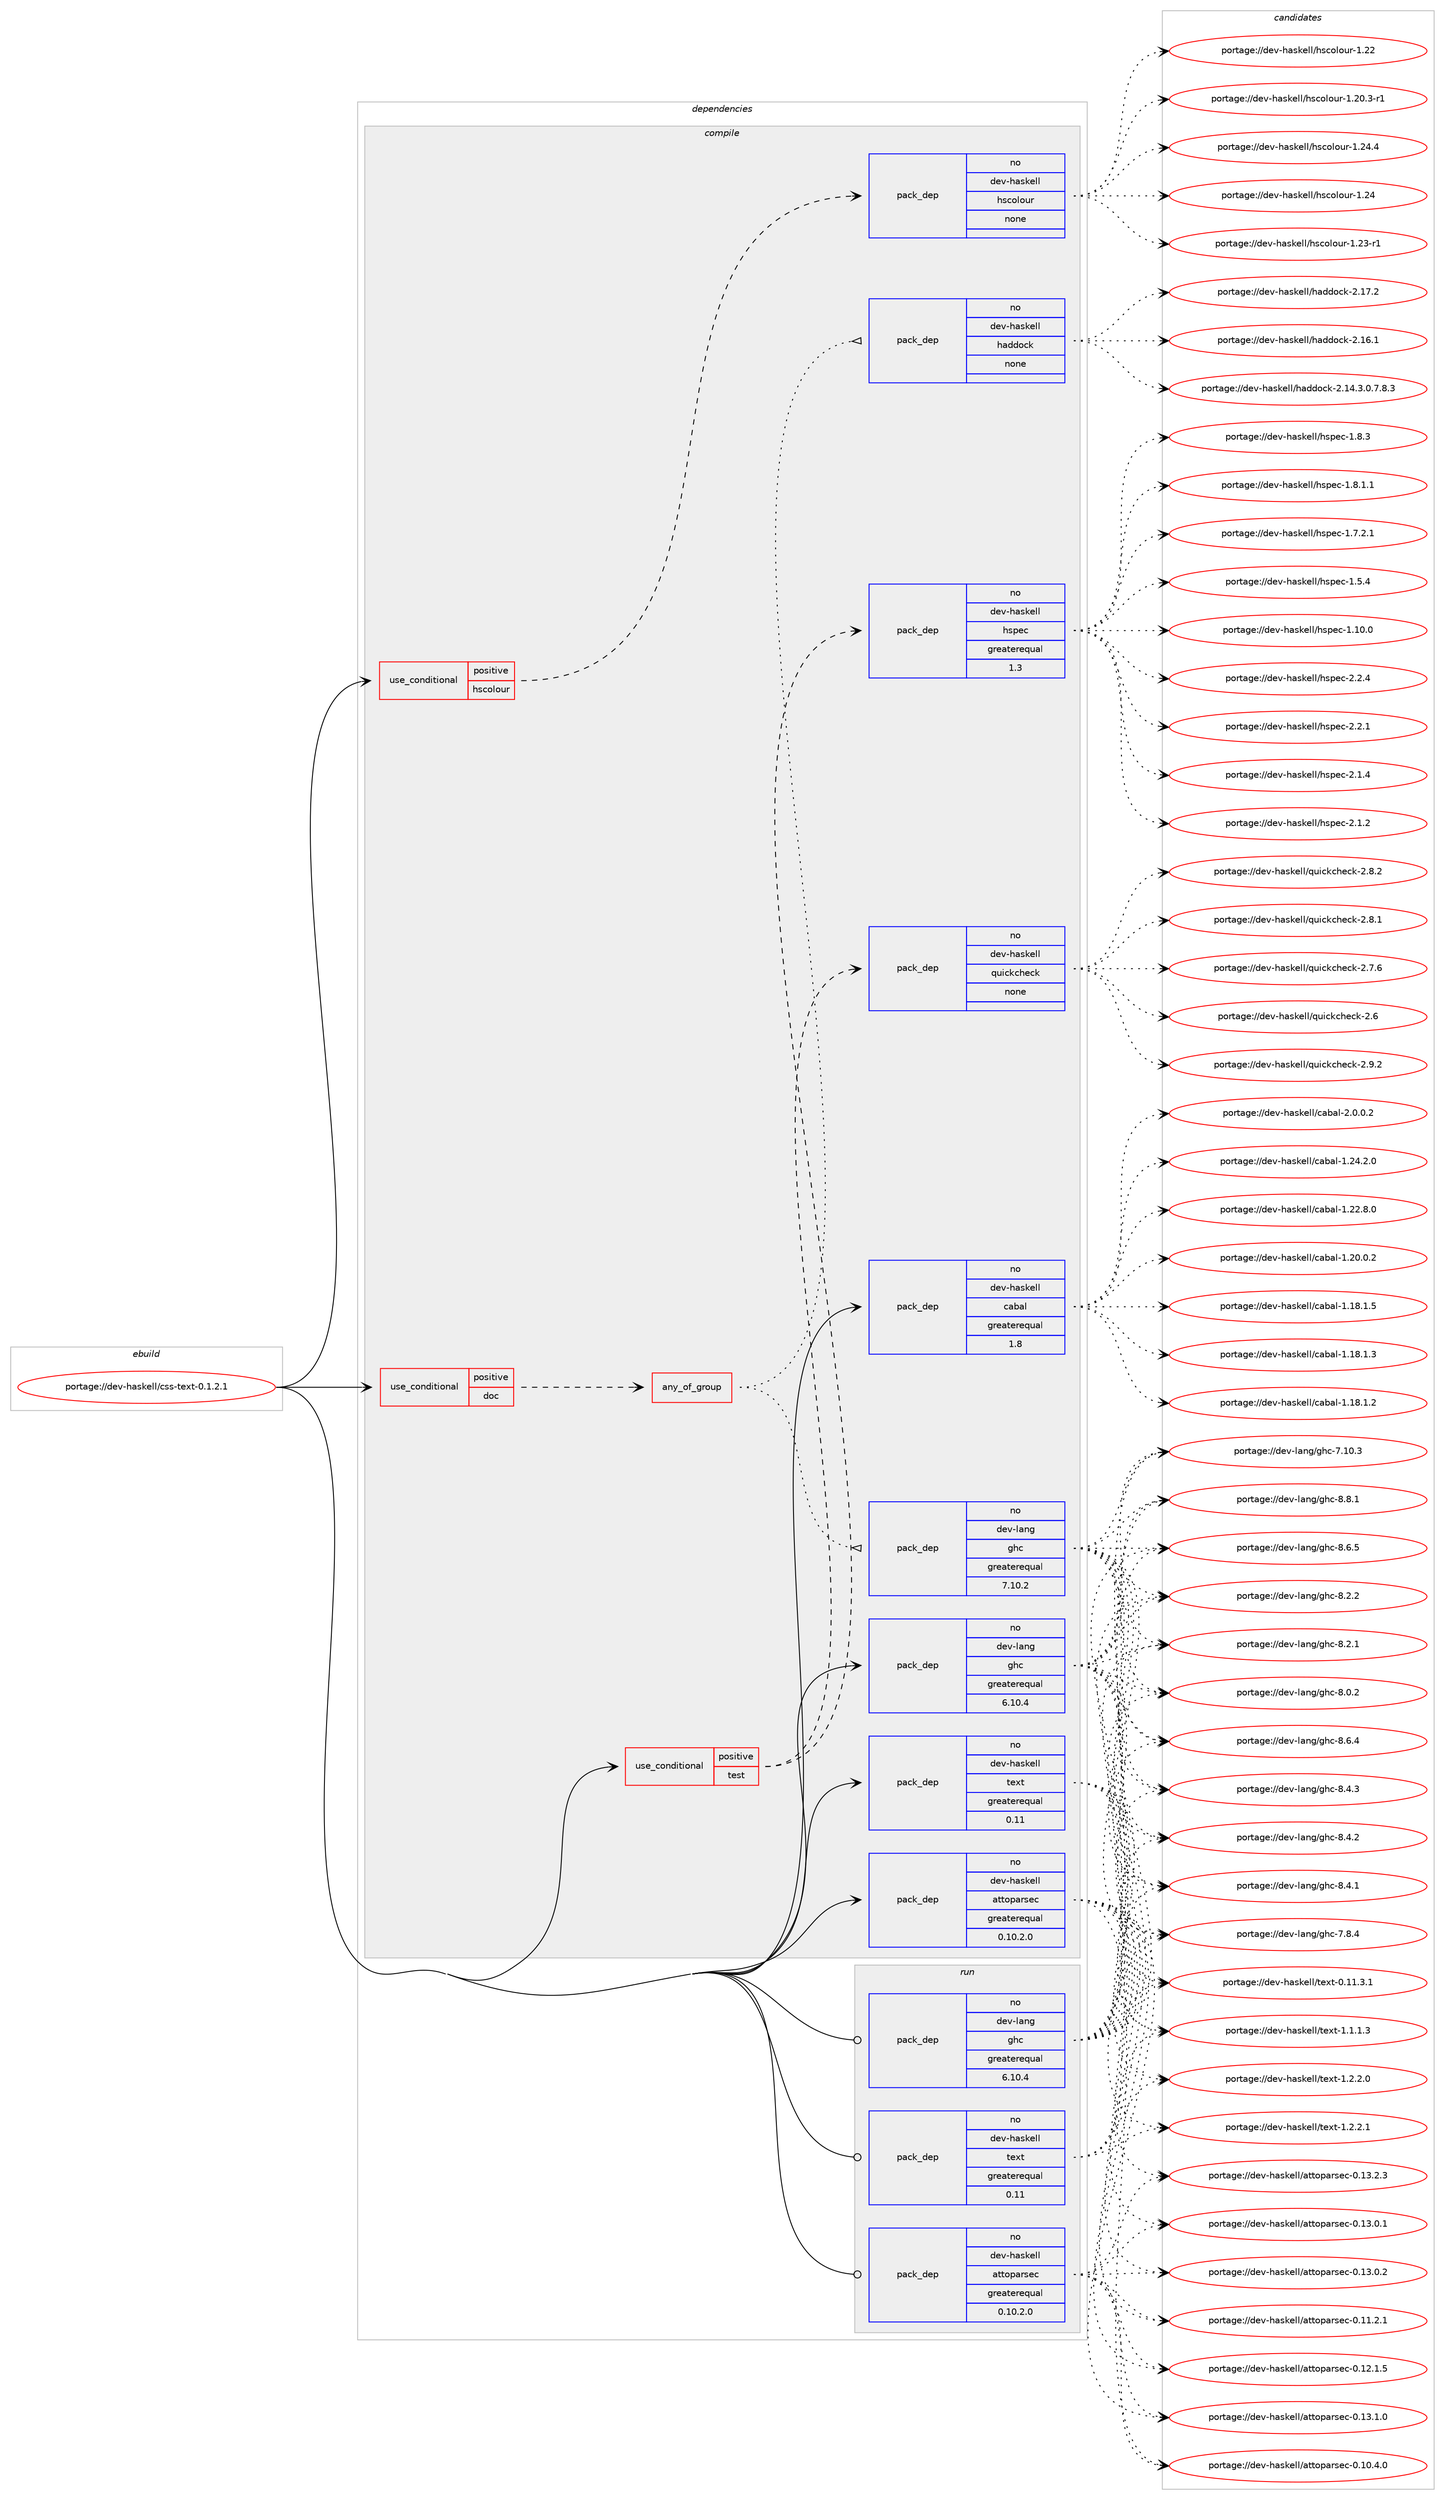 digraph prolog {

# *************
# Graph options
# *************

newrank=true;
concentrate=true;
compound=true;
graph [rankdir=LR,fontname=Helvetica,fontsize=10,ranksep=1.5];#, ranksep=2.5, nodesep=0.2];
edge  [arrowhead=vee];
node  [fontname=Helvetica,fontsize=10];

# **********
# The ebuild
# **********

subgraph cluster_leftcol {
color=gray;
label=<<i>ebuild</i>>;
id [label="portage://dev-haskell/css-text-0.1.2.1", color=red, width=4, href="../dev-haskell/css-text-0.1.2.1.svg"];
}

# ****************
# The dependencies
# ****************

subgraph cluster_midcol {
color=gray;
label=<<i>dependencies</i>>;
subgraph cluster_compile {
fillcolor="#eeeeee";
style=filled;
label=<<i>compile</i>>;
subgraph cond134325 {
dependency565654 [label=<<TABLE BORDER="0" CELLBORDER="1" CELLSPACING="0" CELLPADDING="4"><TR><TD ROWSPAN="3" CELLPADDING="10">use_conditional</TD></TR><TR><TD>positive</TD></TR><TR><TD>doc</TD></TR></TABLE>>, shape=none, color=red];
subgraph any6591 {
dependency565655 [label=<<TABLE BORDER="0" CELLBORDER="1" CELLSPACING="0" CELLPADDING="4"><TR><TD CELLPADDING="10">any_of_group</TD></TR></TABLE>>, shape=none, color=red];subgraph pack424501 {
dependency565656 [label=<<TABLE BORDER="0" CELLBORDER="1" CELLSPACING="0" CELLPADDING="4" WIDTH="220"><TR><TD ROWSPAN="6" CELLPADDING="30">pack_dep</TD></TR><TR><TD WIDTH="110">no</TD></TR><TR><TD>dev-haskell</TD></TR><TR><TD>haddock</TD></TR><TR><TD>none</TD></TR><TR><TD></TD></TR></TABLE>>, shape=none, color=blue];
}
dependency565655:e -> dependency565656:w [weight=20,style="dotted",arrowhead="oinv"];
subgraph pack424502 {
dependency565657 [label=<<TABLE BORDER="0" CELLBORDER="1" CELLSPACING="0" CELLPADDING="4" WIDTH="220"><TR><TD ROWSPAN="6" CELLPADDING="30">pack_dep</TD></TR><TR><TD WIDTH="110">no</TD></TR><TR><TD>dev-lang</TD></TR><TR><TD>ghc</TD></TR><TR><TD>greaterequal</TD></TR><TR><TD>7.10.2</TD></TR></TABLE>>, shape=none, color=blue];
}
dependency565655:e -> dependency565657:w [weight=20,style="dotted",arrowhead="oinv"];
}
dependency565654:e -> dependency565655:w [weight=20,style="dashed",arrowhead="vee"];
}
id:e -> dependency565654:w [weight=20,style="solid",arrowhead="vee"];
subgraph cond134326 {
dependency565658 [label=<<TABLE BORDER="0" CELLBORDER="1" CELLSPACING="0" CELLPADDING="4"><TR><TD ROWSPAN="3" CELLPADDING="10">use_conditional</TD></TR><TR><TD>positive</TD></TR><TR><TD>hscolour</TD></TR></TABLE>>, shape=none, color=red];
subgraph pack424503 {
dependency565659 [label=<<TABLE BORDER="0" CELLBORDER="1" CELLSPACING="0" CELLPADDING="4" WIDTH="220"><TR><TD ROWSPAN="6" CELLPADDING="30">pack_dep</TD></TR><TR><TD WIDTH="110">no</TD></TR><TR><TD>dev-haskell</TD></TR><TR><TD>hscolour</TD></TR><TR><TD>none</TD></TR><TR><TD></TD></TR></TABLE>>, shape=none, color=blue];
}
dependency565658:e -> dependency565659:w [weight=20,style="dashed",arrowhead="vee"];
}
id:e -> dependency565658:w [weight=20,style="solid",arrowhead="vee"];
subgraph cond134327 {
dependency565660 [label=<<TABLE BORDER="0" CELLBORDER="1" CELLSPACING="0" CELLPADDING="4"><TR><TD ROWSPAN="3" CELLPADDING="10">use_conditional</TD></TR><TR><TD>positive</TD></TR><TR><TD>test</TD></TR></TABLE>>, shape=none, color=red];
subgraph pack424504 {
dependency565661 [label=<<TABLE BORDER="0" CELLBORDER="1" CELLSPACING="0" CELLPADDING="4" WIDTH="220"><TR><TD ROWSPAN="6" CELLPADDING="30">pack_dep</TD></TR><TR><TD WIDTH="110">no</TD></TR><TR><TD>dev-haskell</TD></TR><TR><TD>hspec</TD></TR><TR><TD>greaterequal</TD></TR><TR><TD>1.3</TD></TR></TABLE>>, shape=none, color=blue];
}
dependency565660:e -> dependency565661:w [weight=20,style="dashed",arrowhead="vee"];
subgraph pack424505 {
dependency565662 [label=<<TABLE BORDER="0" CELLBORDER="1" CELLSPACING="0" CELLPADDING="4" WIDTH="220"><TR><TD ROWSPAN="6" CELLPADDING="30">pack_dep</TD></TR><TR><TD WIDTH="110">no</TD></TR><TR><TD>dev-haskell</TD></TR><TR><TD>quickcheck</TD></TR><TR><TD>none</TD></TR><TR><TD></TD></TR></TABLE>>, shape=none, color=blue];
}
dependency565660:e -> dependency565662:w [weight=20,style="dashed",arrowhead="vee"];
}
id:e -> dependency565660:w [weight=20,style="solid",arrowhead="vee"];
subgraph pack424506 {
dependency565663 [label=<<TABLE BORDER="0" CELLBORDER="1" CELLSPACING="0" CELLPADDING="4" WIDTH="220"><TR><TD ROWSPAN="6" CELLPADDING="30">pack_dep</TD></TR><TR><TD WIDTH="110">no</TD></TR><TR><TD>dev-haskell</TD></TR><TR><TD>attoparsec</TD></TR><TR><TD>greaterequal</TD></TR><TR><TD>0.10.2.0</TD></TR></TABLE>>, shape=none, color=blue];
}
id:e -> dependency565663:w [weight=20,style="solid",arrowhead="vee"];
subgraph pack424507 {
dependency565664 [label=<<TABLE BORDER="0" CELLBORDER="1" CELLSPACING="0" CELLPADDING="4" WIDTH="220"><TR><TD ROWSPAN="6" CELLPADDING="30">pack_dep</TD></TR><TR><TD WIDTH="110">no</TD></TR><TR><TD>dev-haskell</TD></TR><TR><TD>cabal</TD></TR><TR><TD>greaterequal</TD></TR><TR><TD>1.8</TD></TR></TABLE>>, shape=none, color=blue];
}
id:e -> dependency565664:w [weight=20,style="solid",arrowhead="vee"];
subgraph pack424508 {
dependency565665 [label=<<TABLE BORDER="0" CELLBORDER="1" CELLSPACING="0" CELLPADDING="4" WIDTH="220"><TR><TD ROWSPAN="6" CELLPADDING="30">pack_dep</TD></TR><TR><TD WIDTH="110">no</TD></TR><TR><TD>dev-haskell</TD></TR><TR><TD>text</TD></TR><TR><TD>greaterequal</TD></TR><TR><TD>0.11</TD></TR></TABLE>>, shape=none, color=blue];
}
id:e -> dependency565665:w [weight=20,style="solid",arrowhead="vee"];
subgraph pack424509 {
dependency565666 [label=<<TABLE BORDER="0" CELLBORDER="1" CELLSPACING="0" CELLPADDING="4" WIDTH="220"><TR><TD ROWSPAN="6" CELLPADDING="30">pack_dep</TD></TR><TR><TD WIDTH="110">no</TD></TR><TR><TD>dev-lang</TD></TR><TR><TD>ghc</TD></TR><TR><TD>greaterequal</TD></TR><TR><TD>6.10.4</TD></TR></TABLE>>, shape=none, color=blue];
}
id:e -> dependency565666:w [weight=20,style="solid",arrowhead="vee"];
}
subgraph cluster_compileandrun {
fillcolor="#eeeeee";
style=filled;
label=<<i>compile and run</i>>;
}
subgraph cluster_run {
fillcolor="#eeeeee";
style=filled;
label=<<i>run</i>>;
subgraph pack424510 {
dependency565667 [label=<<TABLE BORDER="0" CELLBORDER="1" CELLSPACING="0" CELLPADDING="4" WIDTH="220"><TR><TD ROWSPAN="6" CELLPADDING="30">pack_dep</TD></TR><TR><TD WIDTH="110">no</TD></TR><TR><TD>dev-haskell</TD></TR><TR><TD>attoparsec</TD></TR><TR><TD>greaterequal</TD></TR><TR><TD>0.10.2.0</TD></TR></TABLE>>, shape=none, color=blue];
}
id:e -> dependency565667:w [weight=20,style="solid",arrowhead="odot"];
subgraph pack424511 {
dependency565668 [label=<<TABLE BORDER="0" CELLBORDER="1" CELLSPACING="0" CELLPADDING="4" WIDTH="220"><TR><TD ROWSPAN="6" CELLPADDING="30">pack_dep</TD></TR><TR><TD WIDTH="110">no</TD></TR><TR><TD>dev-haskell</TD></TR><TR><TD>text</TD></TR><TR><TD>greaterequal</TD></TR><TR><TD>0.11</TD></TR></TABLE>>, shape=none, color=blue];
}
id:e -> dependency565668:w [weight=20,style="solid",arrowhead="odot"];
subgraph pack424512 {
dependency565669 [label=<<TABLE BORDER="0" CELLBORDER="1" CELLSPACING="0" CELLPADDING="4" WIDTH="220"><TR><TD ROWSPAN="6" CELLPADDING="30">pack_dep</TD></TR><TR><TD WIDTH="110">no</TD></TR><TR><TD>dev-lang</TD></TR><TR><TD>ghc</TD></TR><TR><TD>greaterequal</TD></TR><TR><TD>6.10.4</TD></TR></TABLE>>, shape=none, color=blue];
}
id:e -> dependency565669:w [weight=20,style="solid",arrowhead="odot"];
}
}

# **************
# The candidates
# **************

subgraph cluster_choices {
rank=same;
color=gray;
label=<<i>candidates</i>>;

subgraph choice424501 {
color=black;
nodesep=1;
choice100101118451049711510710110810847104971001001119910745504649554650 [label="portage://dev-haskell/haddock-2.17.2", color=red, width=4,href="../dev-haskell/haddock-2.17.2.svg"];
choice100101118451049711510710110810847104971001001119910745504649544649 [label="portage://dev-haskell/haddock-2.16.1", color=red, width=4,href="../dev-haskell/haddock-2.16.1.svg"];
choice1001011184510497115107101108108471049710010011199107455046495246514648465546564651 [label="portage://dev-haskell/haddock-2.14.3.0.7.8.3", color=red, width=4,href="../dev-haskell/haddock-2.14.3.0.7.8.3.svg"];
dependency565656:e -> choice100101118451049711510710110810847104971001001119910745504649554650:w [style=dotted,weight="100"];
dependency565656:e -> choice100101118451049711510710110810847104971001001119910745504649544649:w [style=dotted,weight="100"];
dependency565656:e -> choice1001011184510497115107101108108471049710010011199107455046495246514648465546564651:w [style=dotted,weight="100"];
}
subgraph choice424502 {
color=black;
nodesep=1;
choice10010111845108971101034710310499455646564649 [label="portage://dev-lang/ghc-8.8.1", color=red, width=4,href="../dev-lang/ghc-8.8.1.svg"];
choice10010111845108971101034710310499455646544653 [label="portage://dev-lang/ghc-8.6.5", color=red, width=4,href="../dev-lang/ghc-8.6.5.svg"];
choice10010111845108971101034710310499455646544652 [label="portage://dev-lang/ghc-8.6.4", color=red, width=4,href="../dev-lang/ghc-8.6.4.svg"];
choice10010111845108971101034710310499455646524651 [label="portage://dev-lang/ghc-8.4.3", color=red, width=4,href="../dev-lang/ghc-8.4.3.svg"];
choice10010111845108971101034710310499455646524650 [label="portage://dev-lang/ghc-8.4.2", color=red, width=4,href="../dev-lang/ghc-8.4.2.svg"];
choice10010111845108971101034710310499455646524649 [label="portage://dev-lang/ghc-8.4.1", color=red, width=4,href="../dev-lang/ghc-8.4.1.svg"];
choice10010111845108971101034710310499455646504650 [label="portage://dev-lang/ghc-8.2.2", color=red, width=4,href="../dev-lang/ghc-8.2.2.svg"];
choice10010111845108971101034710310499455646504649 [label="portage://dev-lang/ghc-8.2.1", color=red, width=4,href="../dev-lang/ghc-8.2.1.svg"];
choice10010111845108971101034710310499455646484650 [label="portage://dev-lang/ghc-8.0.2", color=red, width=4,href="../dev-lang/ghc-8.0.2.svg"];
choice10010111845108971101034710310499455546564652 [label="portage://dev-lang/ghc-7.8.4", color=red, width=4,href="../dev-lang/ghc-7.8.4.svg"];
choice1001011184510897110103471031049945554649484651 [label="portage://dev-lang/ghc-7.10.3", color=red, width=4,href="../dev-lang/ghc-7.10.3.svg"];
dependency565657:e -> choice10010111845108971101034710310499455646564649:w [style=dotted,weight="100"];
dependency565657:e -> choice10010111845108971101034710310499455646544653:w [style=dotted,weight="100"];
dependency565657:e -> choice10010111845108971101034710310499455646544652:w [style=dotted,weight="100"];
dependency565657:e -> choice10010111845108971101034710310499455646524651:w [style=dotted,weight="100"];
dependency565657:e -> choice10010111845108971101034710310499455646524650:w [style=dotted,weight="100"];
dependency565657:e -> choice10010111845108971101034710310499455646524649:w [style=dotted,weight="100"];
dependency565657:e -> choice10010111845108971101034710310499455646504650:w [style=dotted,weight="100"];
dependency565657:e -> choice10010111845108971101034710310499455646504649:w [style=dotted,weight="100"];
dependency565657:e -> choice10010111845108971101034710310499455646484650:w [style=dotted,weight="100"];
dependency565657:e -> choice10010111845108971101034710310499455546564652:w [style=dotted,weight="100"];
dependency565657:e -> choice1001011184510897110103471031049945554649484651:w [style=dotted,weight="100"];
}
subgraph choice424503 {
color=black;
nodesep=1;
choice1001011184510497115107101108108471041159911110811111711445494650524652 [label="portage://dev-haskell/hscolour-1.24.4", color=red, width=4,href="../dev-haskell/hscolour-1.24.4.svg"];
choice100101118451049711510710110810847104115991111081111171144549465052 [label="portage://dev-haskell/hscolour-1.24", color=red, width=4,href="../dev-haskell/hscolour-1.24.svg"];
choice1001011184510497115107101108108471041159911110811111711445494650514511449 [label="portage://dev-haskell/hscolour-1.23-r1", color=red, width=4,href="../dev-haskell/hscolour-1.23-r1.svg"];
choice100101118451049711510710110810847104115991111081111171144549465050 [label="portage://dev-haskell/hscolour-1.22", color=red, width=4,href="../dev-haskell/hscolour-1.22.svg"];
choice10010111845104971151071011081084710411599111108111117114454946504846514511449 [label="portage://dev-haskell/hscolour-1.20.3-r1", color=red, width=4,href="../dev-haskell/hscolour-1.20.3-r1.svg"];
dependency565659:e -> choice1001011184510497115107101108108471041159911110811111711445494650524652:w [style=dotted,weight="100"];
dependency565659:e -> choice100101118451049711510710110810847104115991111081111171144549465052:w [style=dotted,weight="100"];
dependency565659:e -> choice1001011184510497115107101108108471041159911110811111711445494650514511449:w [style=dotted,weight="100"];
dependency565659:e -> choice100101118451049711510710110810847104115991111081111171144549465050:w [style=dotted,weight="100"];
dependency565659:e -> choice10010111845104971151071011081084710411599111108111117114454946504846514511449:w [style=dotted,weight="100"];
}
subgraph choice424504 {
color=black;
nodesep=1;
choice10010111845104971151071011081084710411511210199455046504652 [label="portage://dev-haskell/hspec-2.2.4", color=red, width=4,href="../dev-haskell/hspec-2.2.4.svg"];
choice10010111845104971151071011081084710411511210199455046504649 [label="portage://dev-haskell/hspec-2.2.1", color=red, width=4,href="../dev-haskell/hspec-2.2.1.svg"];
choice10010111845104971151071011081084710411511210199455046494652 [label="portage://dev-haskell/hspec-2.1.4", color=red, width=4,href="../dev-haskell/hspec-2.1.4.svg"];
choice10010111845104971151071011081084710411511210199455046494650 [label="portage://dev-haskell/hspec-2.1.2", color=red, width=4,href="../dev-haskell/hspec-2.1.2.svg"];
choice10010111845104971151071011081084710411511210199454946564651 [label="portage://dev-haskell/hspec-1.8.3", color=red, width=4,href="../dev-haskell/hspec-1.8.3.svg"];
choice100101118451049711510710110810847104115112101994549465646494649 [label="portage://dev-haskell/hspec-1.8.1.1", color=red, width=4,href="../dev-haskell/hspec-1.8.1.1.svg"];
choice100101118451049711510710110810847104115112101994549465546504649 [label="portage://dev-haskell/hspec-1.7.2.1", color=red, width=4,href="../dev-haskell/hspec-1.7.2.1.svg"];
choice10010111845104971151071011081084710411511210199454946534652 [label="portage://dev-haskell/hspec-1.5.4", color=red, width=4,href="../dev-haskell/hspec-1.5.4.svg"];
choice1001011184510497115107101108108471041151121019945494649484648 [label="portage://dev-haskell/hspec-1.10.0", color=red, width=4,href="../dev-haskell/hspec-1.10.0.svg"];
dependency565661:e -> choice10010111845104971151071011081084710411511210199455046504652:w [style=dotted,weight="100"];
dependency565661:e -> choice10010111845104971151071011081084710411511210199455046504649:w [style=dotted,weight="100"];
dependency565661:e -> choice10010111845104971151071011081084710411511210199455046494652:w [style=dotted,weight="100"];
dependency565661:e -> choice10010111845104971151071011081084710411511210199455046494650:w [style=dotted,weight="100"];
dependency565661:e -> choice10010111845104971151071011081084710411511210199454946564651:w [style=dotted,weight="100"];
dependency565661:e -> choice100101118451049711510710110810847104115112101994549465646494649:w [style=dotted,weight="100"];
dependency565661:e -> choice100101118451049711510710110810847104115112101994549465546504649:w [style=dotted,weight="100"];
dependency565661:e -> choice10010111845104971151071011081084710411511210199454946534652:w [style=dotted,weight="100"];
dependency565661:e -> choice1001011184510497115107101108108471041151121019945494649484648:w [style=dotted,weight="100"];
}
subgraph choice424505 {
color=black;
nodesep=1;
choice100101118451049711510710110810847113117105991079910410199107455046574650 [label="portage://dev-haskell/quickcheck-2.9.2", color=red, width=4,href="../dev-haskell/quickcheck-2.9.2.svg"];
choice100101118451049711510710110810847113117105991079910410199107455046564650 [label="portage://dev-haskell/quickcheck-2.8.2", color=red, width=4,href="../dev-haskell/quickcheck-2.8.2.svg"];
choice100101118451049711510710110810847113117105991079910410199107455046564649 [label="portage://dev-haskell/quickcheck-2.8.1", color=red, width=4,href="../dev-haskell/quickcheck-2.8.1.svg"];
choice100101118451049711510710110810847113117105991079910410199107455046554654 [label="portage://dev-haskell/quickcheck-2.7.6", color=red, width=4,href="../dev-haskell/quickcheck-2.7.6.svg"];
choice10010111845104971151071011081084711311710599107991041019910745504654 [label="portage://dev-haskell/quickcheck-2.6", color=red, width=4,href="../dev-haskell/quickcheck-2.6.svg"];
dependency565662:e -> choice100101118451049711510710110810847113117105991079910410199107455046574650:w [style=dotted,weight="100"];
dependency565662:e -> choice100101118451049711510710110810847113117105991079910410199107455046564650:w [style=dotted,weight="100"];
dependency565662:e -> choice100101118451049711510710110810847113117105991079910410199107455046564649:w [style=dotted,weight="100"];
dependency565662:e -> choice100101118451049711510710110810847113117105991079910410199107455046554654:w [style=dotted,weight="100"];
dependency565662:e -> choice10010111845104971151071011081084711311710599107991041019910745504654:w [style=dotted,weight="100"];
}
subgraph choice424506 {
color=black;
nodesep=1;
choice100101118451049711510710110810847971161161111129711411510199454846495146504651 [label="portage://dev-haskell/attoparsec-0.13.2.3", color=red, width=4,href="../dev-haskell/attoparsec-0.13.2.3.svg"];
choice100101118451049711510710110810847971161161111129711411510199454846495146494648 [label="portage://dev-haskell/attoparsec-0.13.1.0", color=red, width=4,href="../dev-haskell/attoparsec-0.13.1.0.svg"];
choice100101118451049711510710110810847971161161111129711411510199454846495146484650 [label="portage://dev-haskell/attoparsec-0.13.0.2", color=red, width=4,href="../dev-haskell/attoparsec-0.13.0.2.svg"];
choice100101118451049711510710110810847971161161111129711411510199454846495146484649 [label="portage://dev-haskell/attoparsec-0.13.0.1", color=red, width=4,href="../dev-haskell/attoparsec-0.13.0.1.svg"];
choice100101118451049711510710110810847971161161111129711411510199454846495046494653 [label="portage://dev-haskell/attoparsec-0.12.1.5", color=red, width=4,href="../dev-haskell/attoparsec-0.12.1.5.svg"];
choice100101118451049711510710110810847971161161111129711411510199454846494946504649 [label="portage://dev-haskell/attoparsec-0.11.2.1", color=red, width=4,href="../dev-haskell/attoparsec-0.11.2.1.svg"];
choice100101118451049711510710110810847971161161111129711411510199454846494846524648 [label="portage://dev-haskell/attoparsec-0.10.4.0", color=red, width=4,href="../dev-haskell/attoparsec-0.10.4.0.svg"];
dependency565663:e -> choice100101118451049711510710110810847971161161111129711411510199454846495146504651:w [style=dotted,weight="100"];
dependency565663:e -> choice100101118451049711510710110810847971161161111129711411510199454846495146494648:w [style=dotted,weight="100"];
dependency565663:e -> choice100101118451049711510710110810847971161161111129711411510199454846495146484650:w [style=dotted,weight="100"];
dependency565663:e -> choice100101118451049711510710110810847971161161111129711411510199454846495146484649:w [style=dotted,weight="100"];
dependency565663:e -> choice100101118451049711510710110810847971161161111129711411510199454846495046494653:w [style=dotted,weight="100"];
dependency565663:e -> choice100101118451049711510710110810847971161161111129711411510199454846494946504649:w [style=dotted,weight="100"];
dependency565663:e -> choice100101118451049711510710110810847971161161111129711411510199454846494846524648:w [style=dotted,weight="100"];
}
subgraph choice424507 {
color=black;
nodesep=1;
choice100101118451049711510710110810847999798971084550464846484650 [label="portage://dev-haskell/cabal-2.0.0.2", color=red, width=4,href="../dev-haskell/cabal-2.0.0.2.svg"];
choice10010111845104971151071011081084799979897108454946505246504648 [label="portage://dev-haskell/cabal-1.24.2.0", color=red, width=4,href="../dev-haskell/cabal-1.24.2.0.svg"];
choice10010111845104971151071011081084799979897108454946505046564648 [label="portage://dev-haskell/cabal-1.22.8.0", color=red, width=4,href="../dev-haskell/cabal-1.22.8.0.svg"];
choice10010111845104971151071011081084799979897108454946504846484650 [label="portage://dev-haskell/cabal-1.20.0.2", color=red, width=4,href="../dev-haskell/cabal-1.20.0.2.svg"];
choice10010111845104971151071011081084799979897108454946495646494653 [label="portage://dev-haskell/cabal-1.18.1.5", color=red, width=4,href="../dev-haskell/cabal-1.18.1.5.svg"];
choice10010111845104971151071011081084799979897108454946495646494651 [label="portage://dev-haskell/cabal-1.18.1.3", color=red, width=4,href="../dev-haskell/cabal-1.18.1.3.svg"];
choice10010111845104971151071011081084799979897108454946495646494650 [label="portage://dev-haskell/cabal-1.18.1.2", color=red, width=4,href="../dev-haskell/cabal-1.18.1.2.svg"];
dependency565664:e -> choice100101118451049711510710110810847999798971084550464846484650:w [style=dotted,weight="100"];
dependency565664:e -> choice10010111845104971151071011081084799979897108454946505246504648:w [style=dotted,weight="100"];
dependency565664:e -> choice10010111845104971151071011081084799979897108454946505046564648:w [style=dotted,weight="100"];
dependency565664:e -> choice10010111845104971151071011081084799979897108454946504846484650:w [style=dotted,weight="100"];
dependency565664:e -> choice10010111845104971151071011081084799979897108454946495646494653:w [style=dotted,weight="100"];
dependency565664:e -> choice10010111845104971151071011081084799979897108454946495646494651:w [style=dotted,weight="100"];
dependency565664:e -> choice10010111845104971151071011081084799979897108454946495646494650:w [style=dotted,weight="100"];
}
subgraph choice424508 {
color=black;
nodesep=1;
choice1001011184510497115107101108108471161011201164549465046504649 [label="portage://dev-haskell/text-1.2.2.1", color=red, width=4,href="../dev-haskell/text-1.2.2.1.svg"];
choice1001011184510497115107101108108471161011201164549465046504648 [label="portage://dev-haskell/text-1.2.2.0", color=red, width=4,href="../dev-haskell/text-1.2.2.0.svg"];
choice1001011184510497115107101108108471161011201164549464946494651 [label="portage://dev-haskell/text-1.1.1.3", color=red, width=4,href="../dev-haskell/text-1.1.1.3.svg"];
choice100101118451049711510710110810847116101120116454846494946514649 [label="portage://dev-haskell/text-0.11.3.1", color=red, width=4,href="../dev-haskell/text-0.11.3.1.svg"];
dependency565665:e -> choice1001011184510497115107101108108471161011201164549465046504649:w [style=dotted,weight="100"];
dependency565665:e -> choice1001011184510497115107101108108471161011201164549465046504648:w [style=dotted,weight="100"];
dependency565665:e -> choice1001011184510497115107101108108471161011201164549464946494651:w [style=dotted,weight="100"];
dependency565665:e -> choice100101118451049711510710110810847116101120116454846494946514649:w [style=dotted,weight="100"];
}
subgraph choice424509 {
color=black;
nodesep=1;
choice10010111845108971101034710310499455646564649 [label="portage://dev-lang/ghc-8.8.1", color=red, width=4,href="../dev-lang/ghc-8.8.1.svg"];
choice10010111845108971101034710310499455646544653 [label="portage://dev-lang/ghc-8.6.5", color=red, width=4,href="../dev-lang/ghc-8.6.5.svg"];
choice10010111845108971101034710310499455646544652 [label="portage://dev-lang/ghc-8.6.4", color=red, width=4,href="../dev-lang/ghc-8.6.4.svg"];
choice10010111845108971101034710310499455646524651 [label="portage://dev-lang/ghc-8.4.3", color=red, width=4,href="../dev-lang/ghc-8.4.3.svg"];
choice10010111845108971101034710310499455646524650 [label="portage://dev-lang/ghc-8.4.2", color=red, width=4,href="../dev-lang/ghc-8.4.2.svg"];
choice10010111845108971101034710310499455646524649 [label="portage://dev-lang/ghc-8.4.1", color=red, width=4,href="../dev-lang/ghc-8.4.1.svg"];
choice10010111845108971101034710310499455646504650 [label="portage://dev-lang/ghc-8.2.2", color=red, width=4,href="../dev-lang/ghc-8.2.2.svg"];
choice10010111845108971101034710310499455646504649 [label="portage://dev-lang/ghc-8.2.1", color=red, width=4,href="../dev-lang/ghc-8.2.1.svg"];
choice10010111845108971101034710310499455646484650 [label="portage://dev-lang/ghc-8.0.2", color=red, width=4,href="../dev-lang/ghc-8.0.2.svg"];
choice10010111845108971101034710310499455546564652 [label="portage://dev-lang/ghc-7.8.4", color=red, width=4,href="../dev-lang/ghc-7.8.4.svg"];
choice1001011184510897110103471031049945554649484651 [label="portage://dev-lang/ghc-7.10.3", color=red, width=4,href="../dev-lang/ghc-7.10.3.svg"];
dependency565666:e -> choice10010111845108971101034710310499455646564649:w [style=dotted,weight="100"];
dependency565666:e -> choice10010111845108971101034710310499455646544653:w [style=dotted,weight="100"];
dependency565666:e -> choice10010111845108971101034710310499455646544652:w [style=dotted,weight="100"];
dependency565666:e -> choice10010111845108971101034710310499455646524651:w [style=dotted,weight="100"];
dependency565666:e -> choice10010111845108971101034710310499455646524650:w [style=dotted,weight="100"];
dependency565666:e -> choice10010111845108971101034710310499455646524649:w [style=dotted,weight="100"];
dependency565666:e -> choice10010111845108971101034710310499455646504650:w [style=dotted,weight="100"];
dependency565666:e -> choice10010111845108971101034710310499455646504649:w [style=dotted,weight="100"];
dependency565666:e -> choice10010111845108971101034710310499455646484650:w [style=dotted,weight="100"];
dependency565666:e -> choice10010111845108971101034710310499455546564652:w [style=dotted,weight="100"];
dependency565666:e -> choice1001011184510897110103471031049945554649484651:w [style=dotted,weight="100"];
}
subgraph choice424510 {
color=black;
nodesep=1;
choice100101118451049711510710110810847971161161111129711411510199454846495146504651 [label="portage://dev-haskell/attoparsec-0.13.2.3", color=red, width=4,href="../dev-haskell/attoparsec-0.13.2.3.svg"];
choice100101118451049711510710110810847971161161111129711411510199454846495146494648 [label="portage://dev-haskell/attoparsec-0.13.1.0", color=red, width=4,href="../dev-haskell/attoparsec-0.13.1.0.svg"];
choice100101118451049711510710110810847971161161111129711411510199454846495146484650 [label="portage://dev-haskell/attoparsec-0.13.0.2", color=red, width=4,href="../dev-haskell/attoparsec-0.13.0.2.svg"];
choice100101118451049711510710110810847971161161111129711411510199454846495146484649 [label="portage://dev-haskell/attoparsec-0.13.0.1", color=red, width=4,href="../dev-haskell/attoparsec-0.13.0.1.svg"];
choice100101118451049711510710110810847971161161111129711411510199454846495046494653 [label="portage://dev-haskell/attoparsec-0.12.1.5", color=red, width=4,href="../dev-haskell/attoparsec-0.12.1.5.svg"];
choice100101118451049711510710110810847971161161111129711411510199454846494946504649 [label="portage://dev-haskell/attoparsec-0.11.2.1", color=red, width=4,href="../dev-haskell/attoparsec-0.11.2.1.svg"];
choice100101118451049711510710110810847971161161111129711411510199454846494846524648 [label="portage://dev-haskell/attoparsec-0.10.4.0", color=red, width=4,href="../dev-haskell/attoparsec-0.10.4.0.svg"];
dependency565667:e -> choice100101118451049711510710110810847971161161111129711411510199454846495146504651:w [style=dotted,weight="100"];
dependency565667:e -> choice100101118451049711510710110810847971161161111129711411510199454846495146494648:w [style=dotted,weight="100"];
dependency565667:e -> choice100101118451049711510710110810847971161161111129711411510199454846495146484650:w [style=dotted,weight="100"];
dependency565667:e -> choice100101118451049711510710110810847971161161111129711411510199454846495146484649:w [style=dotted,weight="100"];
dependency565667:e -> choice100101118451049711510710110810847971161161111129711411510199454846495046494653:w [style=dotted,weight="100"];
dependency565667:e -> choice100101118451049711510710110810847971161161111129711411510199454846494946504649:w [style=dotted,weight="100"];
dependency565667:e -> choice100101118451049711510710110810847971161161111129711411510199454846494846524648:w [style=dotted,weight="100"];
}
subgraph choice424511 {
color=black;
nodesep=1;
choice1001011184510497115107101108108471161011201164549465046504649 [label="portage://dev-haskell/text-1.2.2.1", color=red, width=4,href="../dev-haskell/text-1.2.2.1.svg"];
choice1001011184510497115107101108108471161011201164549465046504648 [label="portage://dev-haskell/text-1.2.2.0", color=red, width=4,href="../dev-haskell/text-1.2.2.0.svg"];
choice1001011184510497115107101108108471161011201164549464946494651 [label="portage://dev-haskell/text-1.1.1.3", color=red, width=4,href="../dev-haskell/text-1.1.1.3.svg"];
choice100101118451049711510710110810847116101120116454846494946514649 [label="portage://dev-haskell/text-0.11.3.1", color=red, width=4,href="../dev-haskell/text-0.11.3.1.svg"];
dependency565668:e -> choice1001011184510497115107101108108471161011201164549465046504649:w [style=dotted,weight="100"];
dependency565668:e -> choice1001011184510497115107101108108471161011201164549465046504648:w [style=dotted,weight="100"];
dependency565668:e -> choice1001011184510497115107101108108471161011201164549464946494651:w [style=dotted,weight="100"];
dependency565668:e -> choice100101118451049711510710110810847116101120116454846494946514649:w [style=dotted,weight="100"];
}
subgraph choice424512 {
color=black;
nodesep=1;
choice10010111845108971101034710310499455646564649 [label="portage://dev-lang/ghc-8.8.1", color=red, width=4,href="../dev-lang/ghc-8.8.1.svg"];
choice10010111845108971101034710310499455646544653 [label="portage://dev-lang/ghc-8.6.5", color=red, width=4,href="../dev-lang/ghc-8.6.5.svg"];
choice10010111845108971101034710310499455646544652 [label="portage://dev-lang/ghc-8.6.4", color=red, width=4,href="../dev-lang/ghc-8.6.4.svg"];
choice10010111845108971101034710310499455646524651 [label="portage://dev-lang/ghc-8.4.3", color=red, width=4,href="../dev-lang/ghc-8.4.3.svg"];
choice10010111845108971101034710310499455646524650 [label="portage://dev-lang/ghc-8.4.2", color=red, width=4,href="../dev-lang/ghc-8.4.2.svg"];
choice10010111845108971101034710310499455646524649 [label="portage://dev-lang/ghc-8.4.1", color=red, width=4,href="../dev-lang/ghc-8.4.1.svg"];
choice10010111845108971101034710310499455646504650 [label="portage://dev-lang/ghc-8.2.2", color=red, width=4,href="../dev-lang/ghc-8.2.2.svg"];
choice10010111845108971101034710310499455646504649 [label="portage://dev-lang/ghc-8.2.1", color=red, width=4,href="../dev-lang/ghc-8.2.1.svg"];
choice10010111845108971101034710310499455646484650 [label="portage://dev-lang/ghc-8.0.2", color=red, width=4,href="../dev-lang/ghc-8.0.2.svg"];
choice10010111845108971101034710310499455546564652 [label="portage://dev-lang/ghc-7.8.4", color=red, width=4,href="../dev-lang/ghc-7.8.4.svg"];
choice1001011184510897110103471031049945554649484651 [label="portage://dev-lang/ghc-7.10.3", color=red, width=4,href="../dev-lang/ghc-7.10.3.svg"];
dependency565669:e -> choice10010111845108971101034710310499455646564649:w [style=dotted,weight="100"];
dependency565669:e -> choice10010111845108971101034710310499455646544653:w [style=dotted,weight="100"];
dependency565669:e -> choice10010111845108971101034710310499455646544652:w [style=dotted,weight="100"];
dependency565669:e -> choice10010111845108971101034710310499455646524651:w [style=dotted,weight="100"];
dependency565669:e -> choice10010111845108971101034710310499455646524650:w [style=dotted,weight="100"];
dependency565669:e -> choice10010111845108971101034710310499455646524649:w [style=dotted,weight="100"];
dependency565669:e -> choice10010111845108971101034710310499455646504650:w [style=dotted,weight="100"];
dependency565669:e -> choice10010111845108971101034710310499455646504649:w [style=dotted,weight="100"];
dependency565669:e -> choice10010111845108971101034710310499455646484650:w [style=dotted,weight="100"];
dependency565669:e -> choice10010111845108971101034710310499455546564652:w [style=dotted,weight="100"];
dependency565669:e -> choice1001011184510897110103471031049945554649484651:w [style=dotted,weight="100"];
}
}

}
